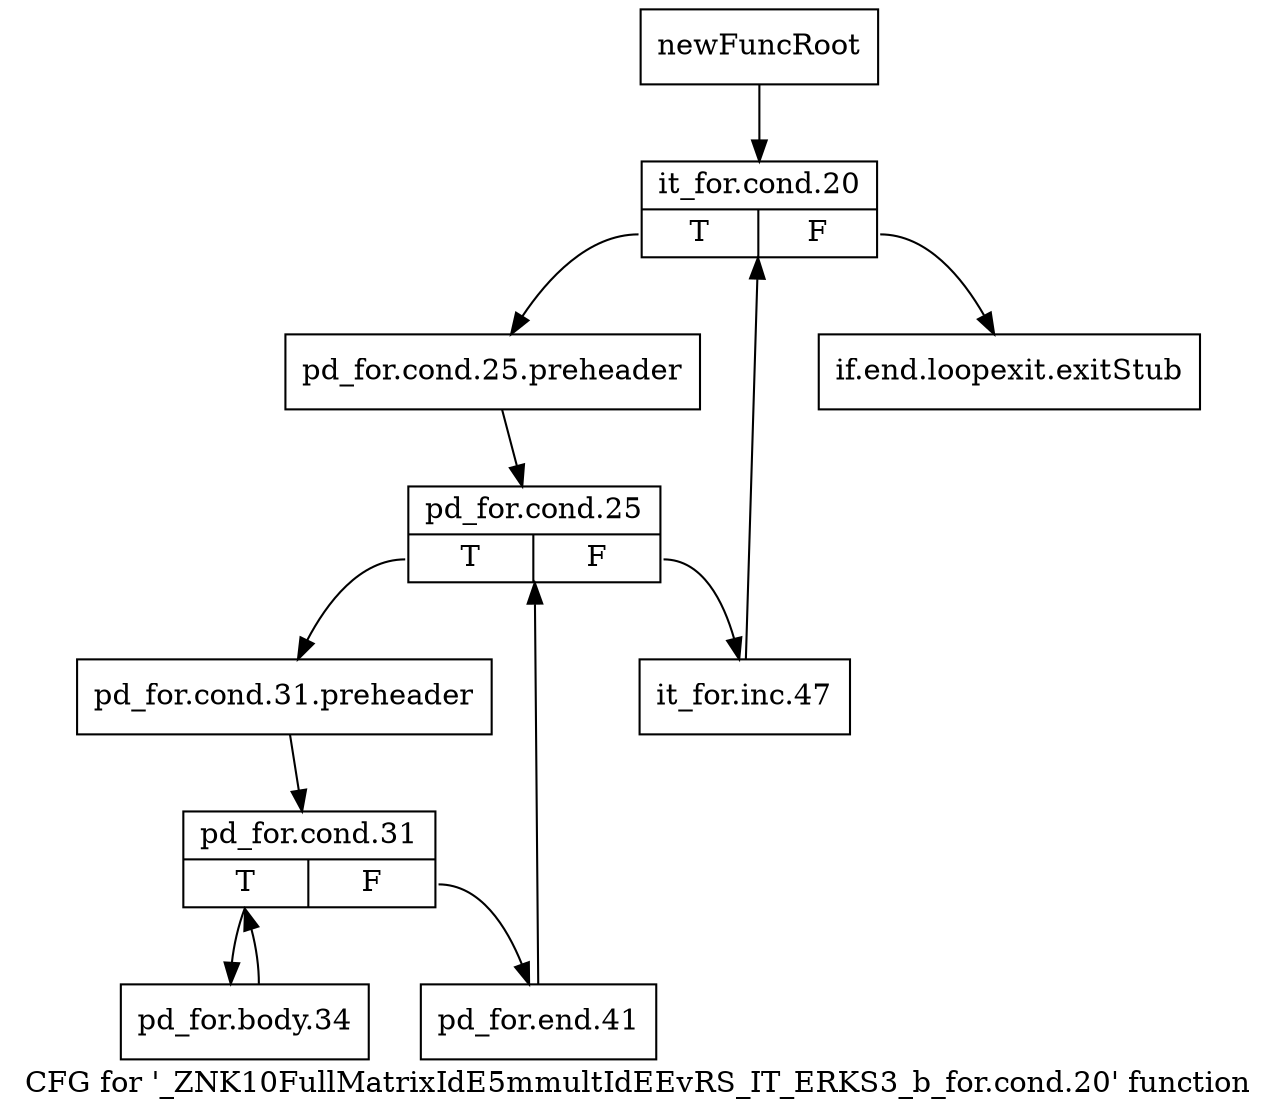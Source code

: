 digraph "CFG for '_ZNK10FullMatrixIdE5mmultIdEEvRS_IT_ERKS3_b_for.cond.20' function" {
	label="CFG for '_ZNK10FullMatrixIdE5mmultIdEEvRS_IT_ERKS3_b_for.cond.20' function";

	Node0x92a6700 [shape=record,label="{newFuncRoot}"];
	Node0x92a6700 -> Node0x92a6be0;
	Node0x92a6b90 [shape=record,label="{if.end.loopexit.exitStub}"];
	Node0x92a6be0 [shape=record,label="{it_for.cond.20|{<s0>T|<s1>F}}"];
	Node0x92a6be0:s0 -> Node0x92a6c30;
	Node0x92a6be0:s1 -> Node0x92a6b90;
	Node0x92a6c30 [shape=record,label="{pd_for.cond.25.preheader}"];
	Node0x92a6c30 -> Node0x92a6c80;
	Node0x92a6c80 [shape=record,label="{pd_for.cond.25|{<s0>T|<s1>F}}"];
	Node0x92a6c80:s0 -> Node0x92a6d20;
	Node0x92a6c80:s1 -> Node0x92a6cd0;
	Node0x92a6cd0 [shape=record,label="{it_for.inc.47}"];
	Node0x92a6cd0 -> Node0x92a6be0;
	Node0x92a6d20 [shape=record,label="{pd_for.cond.31.preheader}"];
	Node0x92a6d20 -> Node0x92a6d70;
	Node0x92a6d70 [shape=record,label="{pd_for.cond.31|{<s0>T|<s1>F}}"];
	Node0x92a6d70:s0 -> Node0x92a6e10;
	Node0x92a6d70:s1 -> Node0x92a6dc0;
	Node0x92a6dc0 [shape=record,label="{pd_for.end.41}"];
	Node0x92a6dc0 -> Node0x92a6c80;
	Node0x92a6e10 [shape=record,label="{pd_for.body.34}"];
	Node0x92a6e10 -> Node0x92a6d70;
}
